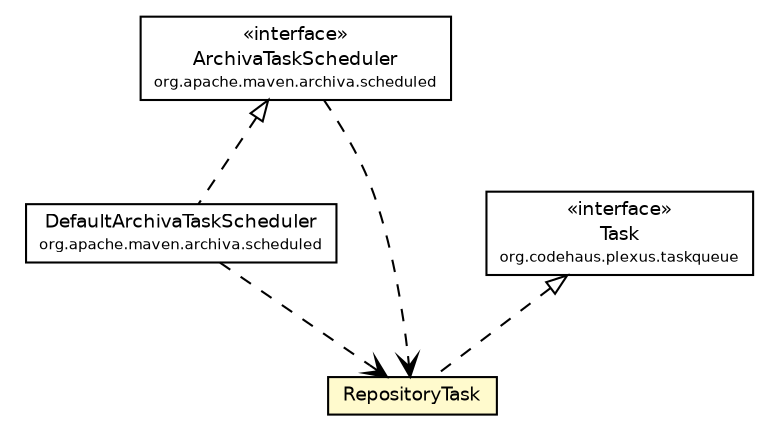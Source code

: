 #!/usr/local/bin/dot
#
# Class diagram 
# Generated by UmlGraph version 4.6 (http://www.spinellis.gr/sw/umlgraph)
#

digraph G {
	edge [fontname="Helvetica",fontsize=10,labelfontname="Helvetica",labelfontsize=10];
	node [fontname="Helvetica",fontsize=10,shape=plaintext];
	// org.apache.maven.archiva.scheduled.DefaultArchivaTaskScheduler
	c118465 [label=<<table border="0" cellborder="1" cellspacing="0" cellpadding="2" port="p" href="../DefaultArchivaTaskScheduler.html">
		<tr><td><table border="0" cellspacing="0" cellpadding="1">
			<tr><td> DefaultArchivaTaskScheduler </td></tr>
			<tr><td><font point-size="7.0"> org.apache.maven.archiva.scheduled </font></td></tr>
		</table></td></tr>
		</table>>, fontname="Helvetica", fontcolor="black", fontsize=9.0];
	// org.apache.maven.archiva.scheduled.ArchivaTaskScheduler
	c118467 [label=<<table border="0" cellborder="1" cellspacing="0" cellpadding="2" port="p" href="../ArchivaTaskScheduler.html">
		<tr><td><table border="0" cellspacing="0" cellpadding="1">
			<tr><td> &laquo;interface&raquo; </td></tr>
			<tr><td> ArchivaTaskScheduler </td></tr>
			<tr><td><font point-size="7.0"> org.apache.maven.archiva.scheduled </font></td></tr>
		</table></td></tr>
		</table>>, fontname="Helvetica", fontcolor="black", fontsize=9.0];
	// org.apache.maven.archiva.scheduled.tasks.RepositoryTask
	c118472 [label=<<table border="0" cellborder="1" cellspacing="0" cellpadding="2" port="p" bgcolor="lemonChiffon" href="./RepositoryTask.html">
		<tr><td><table border="0" cellspacing="0" cellpadding="1">
			<tr><td> RepositoryTask </td></tr>
		</table></td></tr>
		</table>>, fontname="Helvetica", fontcolor="black", fontsize=9.0];
	//org.apache.maven.archiva.scheduled.DefaultArchivaTaskScheduler implements org.apache.maven.archiva.scheduled.ArchivaTaskScheduler
	c118467:p -> c118465:p [dir=back,arrowtail=empty,style=dashed];
	//org.apache.maven.archiva.scheduled.tasks.RepositoryTask implements org.codehaus.plexus.taskqueue.Task
	c118603:p -> c118472:p [dir=back,arrowtail=empty,style=dashed];
	// org.apache.maven.archiva.scheduled.DefaultArchivaTaskScheduler DEPEND org.apache.maven.archiva.scheduled.tasks.RepositoryTask
	c118465:p -> c118472:p [taillabel="", label="", headlabel="", fontname="Helvetica", fontcolor="black", fontsize=10.0, color="black", arrowhead=open, style=dashed];
	// org.apache.maven.archiva.scheduled.ArchivaTaskScheduler DEPEND org.apache.maven.archiva.scheduled.tasks.RepositoryTask
	c118467:p -> c118472:p [taillabel="", label="", headlabel="", fontname="Helvetica", fontcolor="black", fontsize=10.0, color="black", arrowhead=open, style=dashed];
	// org.codehaus.plexus.taskqueue.Task
	c118603 [label=<<table border="0" cellborder="1" cellspacing="0" cellpadding="2" port="p" href="http://java.sun.com/j2se/1.4.2/docs/api/org/codehaus/plexus/taskqueue/Task.html">
		<tr><td><table border="0" cellspacing="0" cellpadding="1">
			<tr><td> &laquo;interface&raquo; </td></tr>
			<tr><td> Task </td></tr>
			<tr><td><font point-size="7.0"> org.codehaus.plexus.taskqueue </font></td></tr>
		</table></td></tr>
		</table>>, fontname="Helvetica", fontcolor="black", fontsize=9.0];
}

